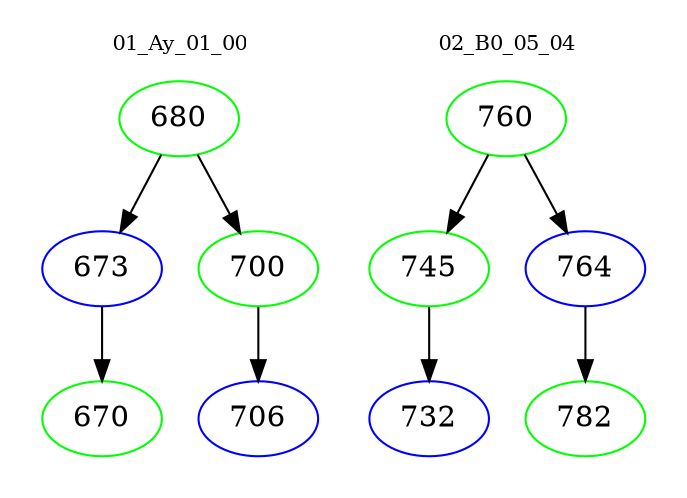 digraph{
subgraph cluster_0 {
color = white
label = "01_Ay_01_00";
fontsize=10;
T0_680 [label="680", color="green"]
T0_680 -> T0_673 [color="black"]
T0_673 [label="673", color="blue"]
T0_673 -> T0_670 [color="black"]
T0_670 [label="670", color="green"]
T0_680 -> T0_700 [color="black"]
T0_700 [label="700", color="green"]
T0_700 -> T0_706 [color="black"]
T0_706 [label="706", color="blue"]
}
subgraph cluster_1 {
color = white
label = "02_B0_05_04";
fontsize=10;
T1_760 [label="760", color="green"]
T1_760 -> T1_745 [color="black"]
T1_745 [label="745", color="green"]
T1_745 -> T1_732 [color="black"]
T1_732 [label="732", color="blue"]
T1_760 -> T1_764 [color="black"]
T1_764 [label="764", color="blue"]
T1_764 -> T1_782 [color="black"]
T1_782 [label="782", color="green"]
}
}
